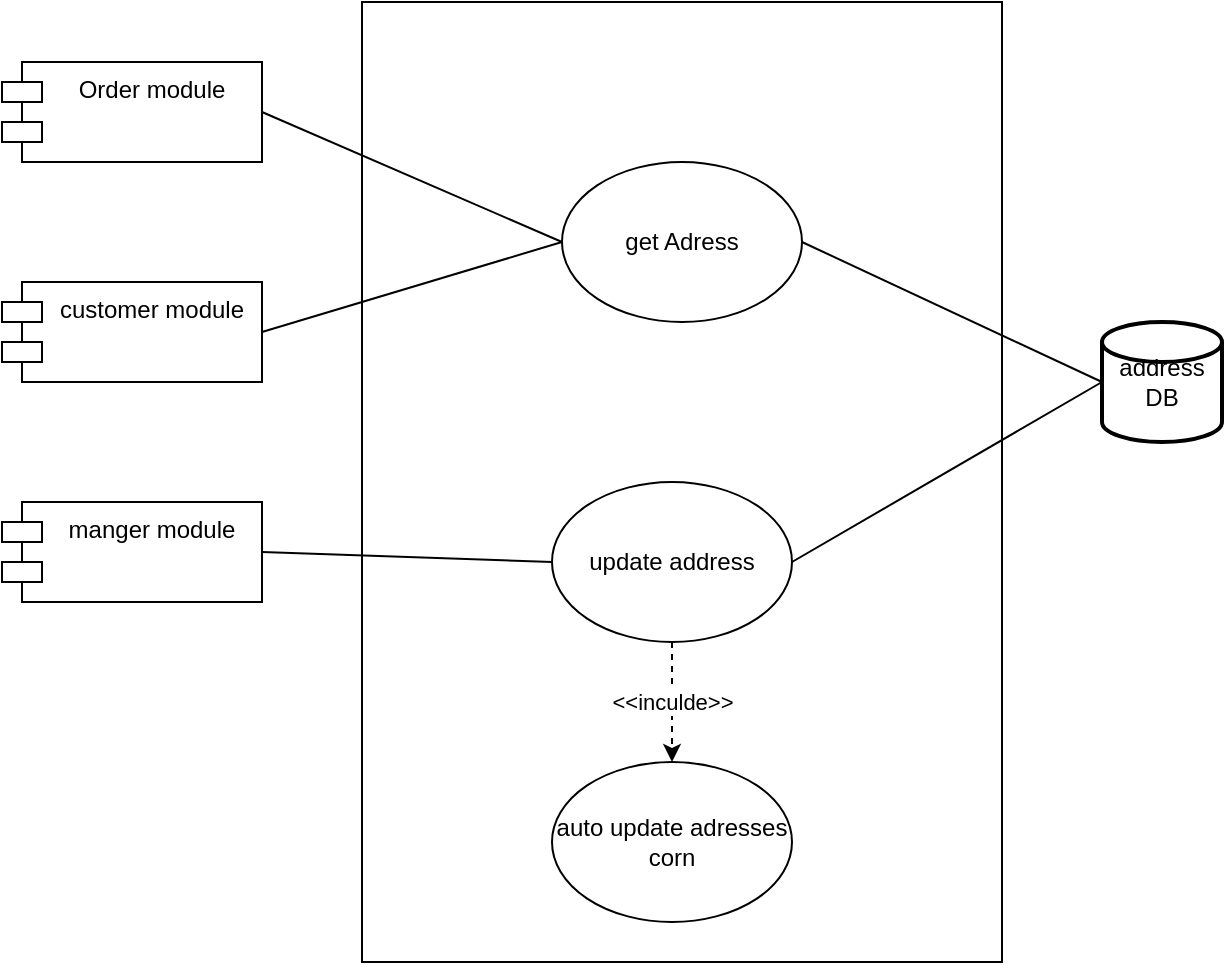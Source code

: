 <mxfile version="13.7.9" type="device"><diagram id="J1dydxtjiY1b1N6-vPYj" name="Page-1"><mxGraphModel dx="1086" dy="806" grid="1" gridSize="10" guides="1" tooltips="1" connect="1" arrows="1" fold="1" page="1" pageScale="1" pageWidth="850" pageHeight="1100" math="0" shadow="0"><root><mxCell id="0"/><mxCell id="1" parent="0"/><mxCell id="rbVPlLdfo15gdHQWTHKf-1" value="" style="rounded=0;whiteSpace=wrap;html=1;" parent="1" vertex="1"><mxGeometry x="270" y="80" width="320" height="480" as="geometry"/></mxCell><mxCell id="rbVPlLdfo15gdHQWTHKf-2" value="address DB" style="strokeWidth=2;html=1;shape=mxgraph.flowchart.database;whiteSpace=wrap;" parent="1" vertex="1"><mxGeometry x="640" y="240" width="60" height="60" as="geometry"/></mxCell><mxCell id="rbVPlLdfo15gdHQWTHKf-3" value="update address" style="ellipse;whiteSpace=wrap;html=1;" parent="1" vertex="1"><mxGeometry x="365" y="320" width="120" height="80" as="geometry"/></mxCell><mxCell id="rbVPlLdfo15gdHQWTHKf-4" value="get Adress" style="ellipse;whiteSpace=wrap;html=1;" parent="1" vertex="1"><mxGeometry x="370" y="160" width="120" height="80" as="geometry"/></mxCell><mxCell id="rbVPlLdfo15gdHQWTHKf-5" value="" style="endArrow=none;html=1;exitX=1;exitY=0.5;exitDx=0;exitDy=0;entryX=0;entryY=0.5;entryDx=0;entryDy=0;entryPerimeter=0;" parent="1" source="rbVPlLdfo15gdHQWTHKf-4" target="rbVPlLdfo15gdHQWTHKf-2" edge="1"><mxGeometry width="50" height="50" relative="1" as="geometry"><mxPoint x="570" y="440" as="sourcePoint"/><mxPoint x="620" y="390" as="targetPoint"/></mxGeometry></mxCell><mxCell id="rbVPlLdfo15gdHQWTHKf-6" value="" style="endArrow=none;html=1;exitX=1;exitY=0.5;exitDx=0;exitDy=0;entryX=0;entryY=0.5;entryDx=0;entryDy=0;entryPerimeter=0;" parent="1" source="rbVPlLdfo15gdHQWTHKf-3" target="rbVPlLdfo15gdHQWTHKf-2" edge="1"><mxGeometry width="50" height="50" relative="1" as="geometry"><mxPoint x="490" y="350" as="sourcePoint"/><mxPoint x="760" y="550" as="targetPoint"/></mxGeometry></mxCell><mxCell id="rbVPlLdfo15gdHQWTHKf-7" value="Order module" style="shape=module;align=left;spacingLeft=20;align=center;verticalAlign=top;" parent="1" vertex="1"><mxGeometry x="90" y="110" width="130" height="50" as="geometry"/></mxCell><mxCell id="rbVPlLdfo15gdHQWTHKf-8" value="manger module" style="shape=module;align=left;spacingLeft=20;align=center;verticalAlign=top;" parent="1" vertex="1"><mxGeometry x="90" y="330" width="130" height="50" as="geometry"/></mxCell><mxCell id="rbVPlLdfo15gdHQWTHKf-9" value="" style="endArrow=none;html=1;exitX=1;exitY=0.5;exitDx=0;exitDy=0;entryX=0;entryY=0.5;entryDx=0;entryDy=0;" parent="1" source="rbVPlLdfo15gdHQWTHKf-7" target="rbVPlLdfo15gdHQWTHKf-4" edge="1"><mxGeometry width="50" height="50" relative="1" as="geometry"><mxPoint x="230" y="180" as="sourcePoint"/><mxPoint x="500" y="380" as="targetPoint"/></mxGeometry></mxCell><mxCell id="rbVPlLdfo15gdHQWTHKf-10" value="auto update adresses&lt;br&gt;corn" style="ellipse;whiteSpace=wrap;html=1;" parent="1" vertex="1"><mxGeometry x="365" y="460" width="120" height="80" as="geometry"/></mxCell><mxCell id="rbVPlLdfo15gdHQWTHKf-11" value="&amp;lt;&amp;lt;inculde&amp;gt;&amp;gt;" style="endArrow=classic;html=1;exitX=0.5;exitY=1;exitDx=0;exitDy=0;entryX=0.5;entryY=0;entryDx=0;entryDy=0;dashed=1;endFill=1;startArrow=none;startFill=0;" parent="1" source="rbVPlLdfo15gdHQWTHKf-3" target="rbVPlLdfo15gdHQWTHKf-10" edge="1"><mxGeometry width="50" height="50" relative="1" as="geometry"><mxPoint x="550.0" y="500.0" as="sourcePoint"/><mxPoint x="825" y="540.0" as="targetPoint"/></mxGeometry></mxCell><mxCell id="rbVPlLdfo15gdHQWTHKf-13" value="" style="endArrow=none;html=1;exitX=1;exitY=0.5;exitDx=0;exitDy=0;entryX=0;entryY=0.5;entryDx=0;entryDy=0;" parent="1" source="rbVPlLdfo15gdHQWTHKf-8" target="rbVPlLdfo15gdHQWTHKf-3" edge="1"><mxGeometry width="50" height="50" relative="1" as="geometry"><mxPoint x="180.0" y="280.0" as="sourcePoint"/><mxPoint x="455" y="320.0" as="targetPoint"/></mxGeometry></mxCell><mxCell id="rbVPlLdfo15gdHQWTHKf-14" value="customer module" style="shape=module;align=left;spacingLeft=20;align=center;verticalAlign=top;" parent="1" vertex="1"><mxGeometry x="90" y="220" width="130" height="50" as="geometry"/></mxCell><mxCell id="rbVPlLdfo15gdHQWTHKf-15" value="" style="endArrow=none;html=1;exitX=1;exitY=0.5;exitDx=0;exitDy=0;entryX=0;entryY=0.5;entryDx=0;entryDy=0;" parent="1" source="rbVPlLdfo15gdHQWTHKf-14" target="rbVPlLdfo15gdHQWTHKf-4" edge="1"><mxGeometry width="50" height="50" relative="1" as="geometry"><mxPoint x="230" y="210" as="sourcePoint"/><mxPoint x="380" y="210" as="targetPoint"/></mxGeometry></mxCell></root></mxGraphModel></diagram></mxfile>